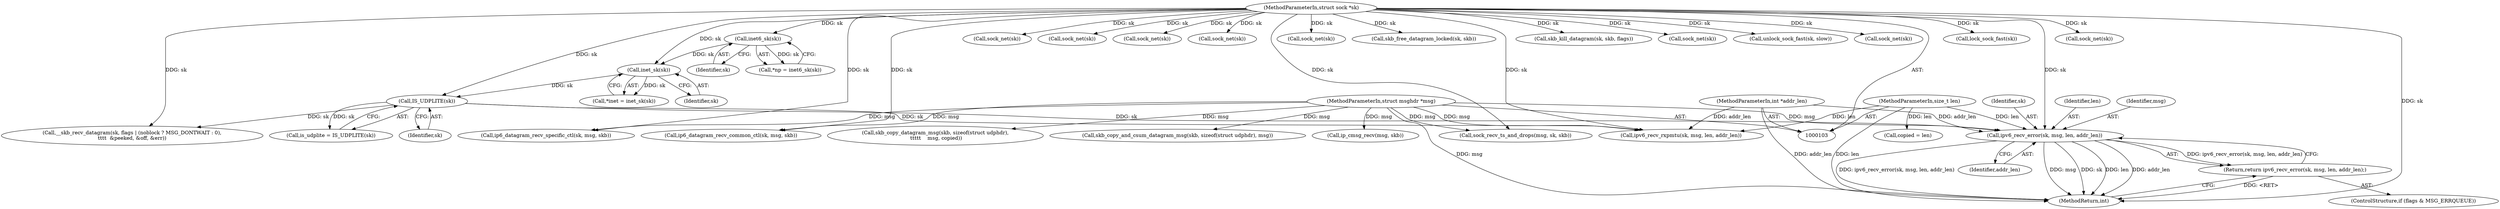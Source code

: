 digraph "0_linux_197c949e7798fbf28cfadc69d9ca0c2abbf93191_0@API" {
"1000142" [label="(Call,ipv6_recv_error(sk, msg, len, addr_len))"];
"1000133" [label="(Call,IS_UDPLITE(sk))"];
"1000119" [label="(Call,inet_sk(sk))"];
"1000114" [label="(Call,inet6_sk(sk))"];
"1000104" [label="(MethodParameterIn,struct sock *sk)"];
"1000105" [label="(MethodParameterIn,struct msghdr *msg)"];
"1000106" [label="(MethodParameterIn,size_t len)"];
"1000109" [label="(MethodParameterIn,int *addr_len)"];
"1000141" [label="(Return,return ipv6_recv_error(sk, msg, len, addr_len);)"];
"1000160" [label="(Call,ipv6_recv_rxpmtu(sk, msg, len, addr_len))"];
"1000241" [label="(Call,skb_copy_datagram_msg(skb, sizeof(struct udphdr),\n \t\t\t\t\t    msg, copied))"];
"1000104" [label="(MethodParameterIn,struct sock *sk)"];
"1000476" [label="(MethodReturn,int)"];
"1000450" [label="(Call,sock_net(sk))"];
"1000281" [label="(Call,sock_net(sk))"];
"1000305" [label="(Call,sock_net(sk))"];
"1000114" [label="(Call,inet6_sk(sk))"];
"1000145" [label="(Identifier,len)"];
"1000462" [label="(Call,sock_net(sk))"];
"1000106" [label="(MethodParameterIn,size_t len)"];
"1000112" [label="(Call,*np = inet6_sk(sk))"];
"1000146" [label="(Identifier,addr_len)"];
"1000105" [label="(MethodParameterIn,struct msghdr *msg)"];
"1000168" [label="(Call,__skb_recv_datagram(sk, flags | (noblock ? MSG_DONTWAIT : 0),\n\t\t\t\t  &peeked, &off, &err))"];
"1000115" [label="(Identifier,sk)"];
"1000299" [label="(Call,sock_net(sk))"];
"1000251" [label="(Call,skb_copy_and_csum_datagram_msg(skb, sizeof(struct udphdr), msg))"];
"1000194" [label="(Call,copied = len)"];
"1000131" [label="(Call,is_udplite = IS_UDPLITE(sk))"];
"1000137" [label="(ControlStructure,if (flags & MSG_ERRQUEUE))"];
"1000423" [label="(Call,skb_free_datagram_locked(sk, skb))"];
"1000386" [label="(Call,ip6_datagram_recv_common_ctl(sk, msg, skb))"];
"1000436" [label="(Call,skb_kill_datagram(sk, skb, flags))"];
"1000457" [label="(Call,sock_net(sk))"];
"1000466" [label="(Call,unlock_sock_fast(sk, slow))"];
"1000397" [label="(Call,ip_cmsg_recv(msg, skb))"];
"1000133" [label="(Call,IS_UDPLITE(sk))"];
"1000119" [label="(Call,inet_sk(sk))"];
"1000144" [label="(Identifier,msg)"];
"1000120" [label="(Identifier,sk)"];
"1000142" [label="(Call,ipv6_recv_error(sk, msg, len, addr_len))"];
"1000117" [label="(Call,*inet = inet_sk(sk))"];
"1000109" [label="(MethodParameterIn,int *addr_len)"];
"1000445" [label="(Call,sock_net(sk))"];
"1000408" [label="(Call,ip6_datagram_recv_specific_ctl(sk, msg, skb))"];
"1000141" [label="(Return,return ipv6_recv_error(sk, msg, len, addr_len);)"];
"1000432" [label="(Call,lock_sock_fast(sk))"];
"1000143" [label="(Identifier,sk)"];
"1000309" [label="(Call,sock_recv_ts_and_drops(msg, sk, skb))"];
"1000287" [label="(Call,sock_net(sk))"];
"1000134" [label="(Identifier,sk)"];
"1000142" -> "1000141"  [label="AST: "];
"1000142" -> "1000146"  [label="CFG: "];
"1000143" -> "1000142"  [label="AST: "];
"1000144" -> "1000142"  [label="AST: "];
"1000145" -> "1000142"  [label="AST: "];
"1000146" -> "1000142"  [label="AST: "];
"1000141" -> "1000142"  [label="CFG: "];
"1000142" -> "1000476"  [label="DDG: ipv6_recv_error(sk, msg, len, addr_len)"];
"1000142" -> "1000476"  [label="DDG: msg"];
"1000142" -> "1000476"  [label="DDG: sk"];
"1000142" -> "1000476"  [label="DDG: len"];
"1000142" -> "1000476"  [label="DDG: addr_len"];
"1000142" -> "1000141"  [label="DDG: ipv6_recv_error(sk, msg, len, addr_len)"];
"1000133" -> "1000142"  [label="DDG: sk"];
"1000104" -> "1000142"  [label="DDG: sk"];
"1000105" -> "1000142"  [label="DDG: msg"];
"1000106" -> "1000142"  [label="DDG: len"];
"1000109" -> "1000142"  [label="DDG: addr_len"];
"1000133" -> "1000131"  [label="AST: "];
"1000133" -> "1000134"  [label="CFG: "];
"1000134" -> "1000133"  [label="AST: "];
"1000131" -> "1000133"  [label="CFG: "];
"1000133" -> "1000131"  [label="DDG: sk"];
"1000119" -> "1000133"  [label="DDG: sk"];
"1000104" -> "1000133"  [label="DDG: sk"];
"1000133" -> "1000160"  [label="DDG: sk"];
"1000133" -> "1000168"  [label="DDG: sk"];
"1000119" -> "1000117"  [label="AST: "];
"1000119" -> "1000120"  [label="CFG: "];
"1000120" -> "1000119"  [label="AST: "];
"1000117" -> "1000119"  [label="CFG: "];
"1000119" -> "1000117"  [label="DDG: sk"];
"1000114" -> "1000119"  [label="DDG: sk"];
"1000104" -> "1000119"  [label="DDG: sk"];
"1000114" -> "1000112"  [label="AST: "];
"1000114" -> "1000115"  [label="CFG: "];
"1000115" -> "1000114"  [label="AST: "];
"1000112" -> "1000114"  [label="CFG: "];
"1000114" -> "1000112"  [label="DDG: sk"];
"1000104" -> "1000114"  [label="DDG: sk"];
"1000104" -> "1000103"  [label="AST: "];
"1000104" -> "1000476"  [label="DDG: sk"];
"1000104" -> "1000160"  [label="DDG: sk"];
"1000104" -> "1000168"  [label="DDG: sk"];
"1000104" -> "1000281"  [label="DDG: sk"];
"1000104" -> "1000287"  [label="DDG: sk"];
"1000104" -> "1000299"  [label="DDG: sk"];
"1000104" -> "1000305"  [label="DDG: sk"];
"1000104" -> "1000309"  [label="DDG: sk"];
"1000104" -> "1000386"  [label="DDG: sk"];
"1000104" -> "1000408"  [label="DDG: sk"];
"1000104" -> "1000423"  [label="DDG: sk"];
"1000104" -> "1000432"  [label="DDG: sk"];
"1000104" -> "1000436"  [label="DDG: sk"];
"1000104" -> "1000445"  [label="DDG: sk"];
"1000104" -> "1000450"  [label="DDG: sk"];
"1000104" -> "1000457"  [label="DDG: sk"];
"1000104" -> "1000462"  [label="DDG: sk"];
"1000104" -> "1000466"  [label="DDG: sk"];
"1000105" -> "1000103"  [label="AST: "];
"1000105" -> "1000476"  [label="DDG: msg"];
"1000105" -> "1000160"  [label="DDG: msg"];
"1000105" -> "1000241"  [label="DDG: msg"];
"1000105" -> "1000251"  [label="DDG: msg"];
"1000105" -> "1000309"  [label="DDG: msg"];
"1000105" -> "1000386"  [label="DDG: msg"];
"1000105" -> "1000397"  [label="DDG: msg"];
"1000105" -> "1000408"  [label="DDG: msg"];
"1000106" -> "1000103"  [label="AST: "];
"1000106" -> "1000476"  [label="DDG: len"];
"1000106" -> "1000160"  [label="DDG: len"];
"1000106" -> "1000194"  [label="DDG: len"];
"1000109" -> "1000103"  [label="AST: "];
"1000109" -> "1000476"  [label="DDG: addr_len"];
"1000109" -> "1000160"  [label="DDG: addr_len"];
"1000141" -> "1000137"  [label="AST: "];
"1000476" -> "1000141"  [label="CFG: "];
"1000141" -> "1000476"  [label="DDG: <RET>"];
}

